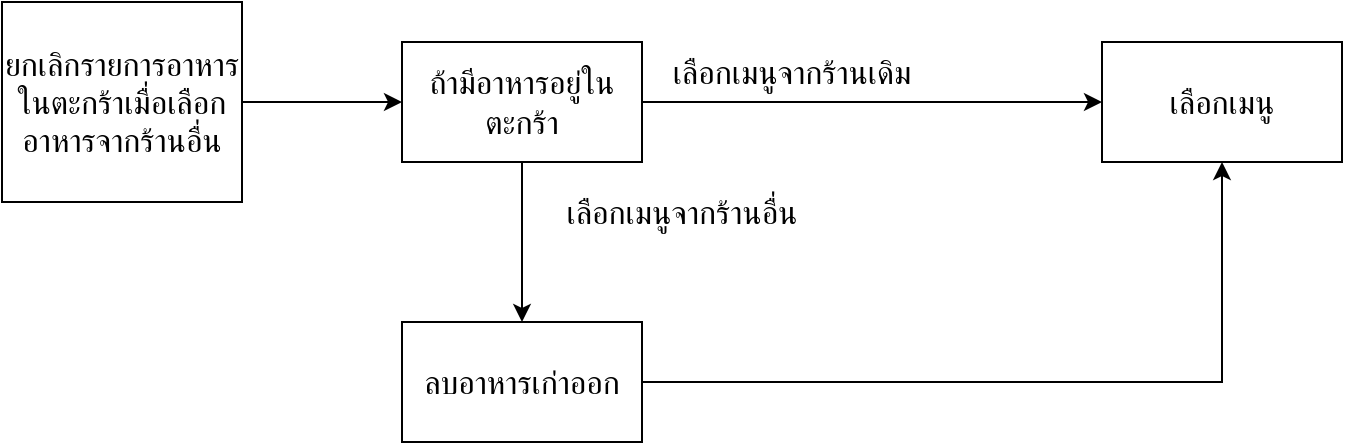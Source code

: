 <mxfile version="20.1.1" type="device"><diagram id="2Q28IL1C692YcKcy86s3" name="Page-1"><mxGraphModel dx="1259" dy="672" grid="1" gridSize="10" guides="1" tooltips="1" connect="1" arrows="1" fold="1" page="1" pageScale="1" pageWidth="850" pageHeight="1100" math="0" shadow="0"><root><mxCell id="0"/><mxCell id="1" parent="0"/><mxCell id="yuILhRrWe6Qu3Lx8HV_r-5" value="" style="edgeStyle=orthogonalEdgeStyle;rounded=0;orthogonalLoop=1;jettySize=auto;html=1;fontSize=16;" parent="1" source="yuILhRrWe6Qu3Lx8HV_r-1" target="yuILhRrWe6Qu3Lx8HV_r-4" edge="1"><mxGeometry relative="1" as="geometry"/></mxCell><mxCell id="yuILhRrWe6Qu3Lx8HV_r-1" value="&lt;font style=&quot;font-size: 16px;&quot;&gt;ยกเลิกรายการอาหารในตะกร้าเมื่อเลือกอาหารจากร้านอื่น&lt;/font&gt;" style="rounded=0;whiteSpace=wrap;html=1;" parent="1" vertex="1"><mxGeometry x="50" y="80" width="120" height="100" as="geometry"/></mxCell><mxCell id="yuILhRrWe6Qu3Lx8HV_r-7" value="" style="edgeStyle=orthogonalEdgeStyle;rounded=0;orthogonalLoop=1;jettySize=auto;html=1;fontSize=16;" parent="1" source="yuILhRrWe6Qu3Lx8HV_r-4" target="yuILhRrWe6Qu3Lx8HV_r-6" edge="1"><mxGeometry relative="1" as="geometry"/></mxCell><mxCell id="yuILhRrWe6Qu3Lx8HV_r-9" value="" style="edgeStyle=orthogonalEdgeStyle;rounded=0;orthogonalLoop=1;jettySize=auto;html=1;fontSize=16;" parent="1" source="yuILhRrWe6Qu3Lx8HV_r-4" target="yuILhRrWe6Qu3Lx8HV_r-8" edge="1"><mxGeometry relative="1" as="geometry"/></mxCell><mxCell id="yuILhRrWe6Qu3Lx8HV_r-4" value="&lt;span style=&quot;font-size: 16px;&quot;&gt;ถ้ามีอาหารอยู่ในตะกร้า&lt;/span&gt;" style="rounded=0;whiteSpace=wrap;html=1;" parent="1" vertex="1"><mxGeometry x="250" y="100" width="120" height="60" as="geometry"/></mxCell><mxCell id="yuILhRrWe6Qu3Lx8HV_r-16" style="edgeStyle=orthogonalEdgeStyle;rounded=0;orthogonalLoop=1;jettySize=auto;html=1;fontSize=16;" parent="1" source="yuILhRrWe6Qu3Lx8HV_r-6" target="yuILhRrWe6Qu3Lx8HV_r-8" edge="1"><mxGeometry relative="1" as="geometry"/></mxCell><mxCell id="yuILhRrWe6Qu3Lx8HV_r-6" value="&lt;span style=&quot;font-size: 16px;&quot;&gt;ลบอาหารเก่าออก&lt;/span&gt;" style="rounded=0;whiteSpace=wrap;html=1;" parent="1" vertex="1"><mxGeometry x="250" y="240" width="120" height="60" as="geometry"/></mxCell><mxCell id="yuILhRrWe6Qu3Lx8HV_r-8" value="&lt;font style=&quot;font-size: 16px;&quot;&gt;เลือกเมนู&lt;/font&gt;" style="rounded=0;whiteSpace=wrap;html=1;" parent="1" vertex="1"><mxGeometry x="600" y="100" width="120" height="60" as="geometry"/></mxCell><mxCell id="yuILhRrWe6Qu3Lx8HV_r-10" value="เลือกเมนูจากร้านอื่น" style="text;html=1;strokeColor=none;fillColor=none;align=center;verticalAlign=middle;whiteSpace=wrap;rounded=0;fontSize=16;" parent="1" vertex="1"><mxGeometry x="310" y="170" width="160" height="30" as="geometry"/></mxCell><mxCell id="yuILhRrWe6Qu3Lx8HV_r-11" value="เลือกเมนูจากร้านเดิม" style="text;html=1;strokeColor=none;fillColor=none;align=center;verticalAlign=middle;whiteSpace=wrap;rounded=0;fontSize=16;" parent="1" vertex="1"><mxGeometry x="360" y="100" width="170" height="30" as="geometry"/></mxCell></root></mxGraphModel></diagram></mxfile>